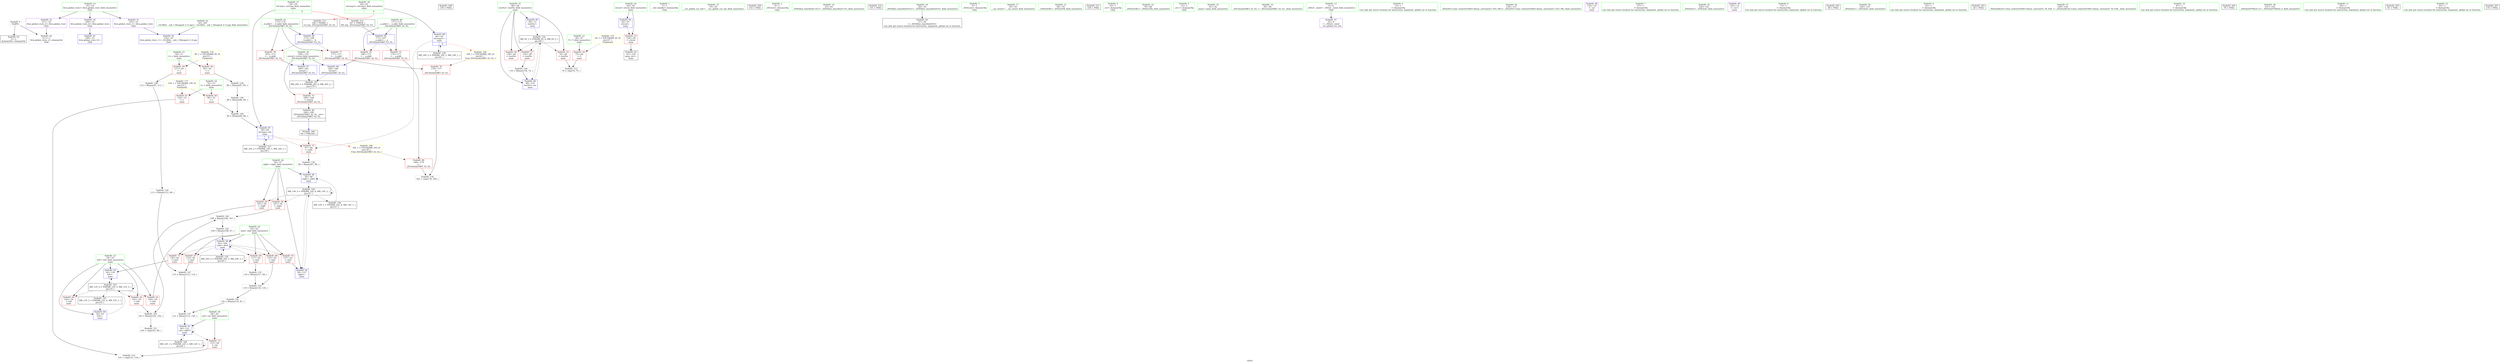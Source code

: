 digraph "SVFG" {
	label="SVFG";

	Node0x5576d0910d40 [shape=record,color=grey,label="{NodeID: 0\nNullPtr}"];
	Node0x5576d0910d40 -> Node0x5576d0928b50[style=solid];
	Node0x5576d0910d40 -> Node0x5576d092bd40[style=solid];
	Node0x5576d0929090 [shape=record,color=blue,label="{NodeID: 97\n169\<--183\nretval\<--\n_ZSt3minIyERKT_S2_S2_\n}"];
	Node0x5576d0929090 -> Node0x5576d093a080[style=dashed];
	Node0x5576d09270f0 [shape=record,color=green,label="{NodeID: 14\n14\<--18\nllvm.global_ctors\<--llvm.global_ctors_field_insensitive\nGlob }"];
	Node0x5576d09270f0 -> Node0x5576d092a180[style=solid];
	Node0x5576d09270f0 -> Node0x5576d092a280[style=solid];
	Node0x5576d09270f0 -> Node0x5576d092a380[style=solid];
	Node0x5576d0927d70 [shape=record,color=green,label="{NodeID: 28\n60\<--61\nref.tmp3\<--ref.tmp3_field_insensitive\nmain\n|{|<s1>6}}"];
	Node0x5576d0927d70 -> Node0x5576d092c180[style=solid];
	Node0x5576d0927d70:s1 -> Node0x5576d0946e70[style=solid,color=red];
	Node0x5576d0946940 [shape=record,color=black,label="{NodeID: 208\n139 = PHI()\n}"];
	Node0x5576d0928a50 [shape=record,color=green,label="{NodeID: 42\n16\<--205\n_GLOBAL__sub_I_Dlougach_0_0.cpp\<--_GLOBAL__sub_I_Dlougach_0_0.cpp_field_insensitive\n}"];
	Node0x5576d0928a50 -> Node0x5576d092bc40[style=solid];
	Node0x5576d0929990 [shape=record,color=grey,label="{NodeID: 139\n88 = Binary(86, 89, )\n}"];
	Node0x5576d0929990 -> Node0x5576d0930ed0[style=solid];
	Node0x5576d092a6f0 [shape=record,color=red,label="{NodeID: 56\n138\<--48\n\<--testNo\nmain\n}"];
	Node0x5576d09314d0 [shape=record,color=grey,label="{NodeID: 153\n76 = cmp(74, 75, )\n}"];
	Node0x5576d092b250 [shape=record,color=red,label="{NodeID: 70\n127\<--62\n\<--mid\nmain\n}"];
	Node0x5576d092b250 -> Node0x5576d092c4c0[style=solid];
	Node0x5576d093a080 [shape=record,color=black,label="{NodeID: 167\nMR_26V_3 = PHI(MR_26V_4, MR_26V_2, )\npts\{170 \}\n}"];
	Node0x5576d093a080 -> Node0x5576d092b590[style=dashed];
	Node0x5576d092be40 [shape=record,color=blue,label="{NodeID: 84\n44\<--67\nretval\<--\nmain\n}"];
	Node0x5576d092be40 -> Node0x5576d092a480[style=dashed];
	Node0x5576d0926180 [shape=record,color=green,label="{NodeID: 1\n7\<--1\n__dso_handle\<--dummyObj\nGlob }"];
	Node0x5576d0929160 [shape=record,color=blue,label="{NodeID: 98\n169\<--186\nretval\<--\n_ZSt3minIyERKT_S2_S2_\n}"];
	Node0x5576d0929160 -> Node0x5576d093a080[style=dashed];
	Node0x5576d09271f0 [shape=record,color=green,label="{NodeID: 15\n19\<--20\n__cxx_global_var_init\<--__cxx_global_var_init_field_insensitive\n}"];
	Node0x5576d0927e40 [shape=record,color=green,label="{NodeID: 29\n62\<--63\nmid\<--mid_field_insensitive\nmain\n}"];
	Node0x5576d0927e40 -> Node0x5576d092afe0[style=solid];
	Node0x5576d0927e40 -> Node0x5576d092b0b0[style=solid];
	Node0x5576d0927e40 -> Node0x5576d092b180[style=solid];
	Node0x5576d0927e40 -> Node0x5576d092b250[style=solid];
	Node0x5576d0927e40 -> Node0x5576d092b320[style=solid];
	Node0x5576d0927e40 -> Node0x5576d092c320[style=solid];
	Node0x5576d0946a10 [shape=record,color=black,label="{NodeID: 209\n143 = PHI()\n}"];
	Node0x5576d0928b50 [shape=record,color=black,label="{NodeID: 43\n2\<--3\ndummyVal\<--dummyVal\n}"];
	Node0x5576d0929b10 [shape=record,color=grey,label="{NodeID: 140\n108 = Binary(106, 107, )\n}"];
	Node0x5576d0929b10 -> Node0x5576d0930610[style=solid];
	Node0x5576d092a7c0 [shape=record,color=red,label="{NodeID: 57\n154\<--48\n\<--testNo\nmain\n}"];
	Node0x5576d092a7c0 -> Node0x5576d0930d50[style=solid];
	Node0x5576d0935f80 [shape=record,color=black,label="{NodeID: 154\nMR_6V_3 = PHI(MR_6V_4, MR_6V_2, )\npts\{49 \}\n}"];
	Node0x5576d0935f80 -> Node0x5576d092a620[style=dashed];
	Node0x5576d0935f80 -> Node0x5576d092a6f0[style=dashed];
	Node0x5576d0935f80 -> Node0x5576d092a7c0[style=dashed];
	Node0x5576d0935f80 -> Node0x5576d092c660[style=dashed];
	Node0x5576d092b320 [shape=record,color=red,label="{NodeID: 71\n130\<--62\n\<--mid\nmain\n}"];
	Node0x5576d092b320 -> Node0x5576d092c590[style=solid];
	Node0x5576d093a580 [shape=record,color=yellow,style=double,label="{NodeID: 168\n16V_1 = ENCHI(MR_16V_0)\npts\{59 \}\nFun[_ZSt3minIyERKT_S2_S2_]}"];
	Node0x5576d093a580 -> Node0x5576d092ba70[style=dashed];
	Node0x5576d092bf10 [shape=record,color=blue,label="{NodeID: 85\n48\<--72\ntestNo\<--\nmain\n}"];
	Node0x5576d092bf10 -> Node0x5576d0935f80[style=dashed];
	Node0x5576d0926210 [shape=record,color=green,label="{NodeID: 2\n8\<--1\n_ZSt3cin\<--dummyObj\nGlob }"];
	Node0x5576d09272f0 [shape=record,color=green,label="{NodeID: 16\n23\<--24\n_ZNSt8ios_base4InitC1Ev\<--_ZNSt8ios_base4InitC1Ev_field_insensitive\n}"];
	Node0x5576d0927f10 [shape=record,color=green,label="{NodeID: 30\n64\<--65\nval\<--val_field_insensitive\nmain\n}"];
	Node0x5576d0927f10 -> Node0x5576d092b3f0[style=solid];
	Node0x5576d0927f10 -> Node0x5576d092c3f0[style=solid];
	Node0x5576d0946ae0 [shape=record,color=black,label="{NodeID: 210\n145 = PHI()\n}"];
	Node0x5576d0928c50 [shape=record,color=black,label="{NodeID: 44\n27\<--28\n\<--_ZNSt8ios_base4InitD1Ev\nCan only get source location for instruction, argument, global var or function.}"];
	Node0x5576d0929c90 [shape=record,color=grey,label="{NodeID: 141\n120 = Binary(119, 87, )\n}"];
	Node0x5576d0929c90 -> Node0x5576d092f4c0[style=solid];
	Node0x5576d092a890 [shape=record,color=red,label="{NodeID: 58\n85\<--50\n\<--r\nmain\n}"];
	Node0x5576d092a890 -> Node0x5576d0929810[style=solid];
	Node0x5576d0936480 [shape=record,color=black,label="{NodeID: 155\nMR_12V_2 = PHI(MR_12V_4, MR_12V_1, )\npts\{55 \}\n}"];
	Node0x5576d0936480 -> Node0x5576d092bfe0[style=dashed];
	Node0x5576d092b3f0 [shape=record,color=red,label="{NodeID: 72\n123\<--64\n\<--val\nmain\n}"];
	Node0x5576d092b3f0 -> Node0x5576d0931350[style=solid];
	Node0x5576d093b0a0 [shape=record,color=yellow,style=double,label="{NodeID: 169\n18V_1 = ENCHI(MR_18V_0)\npts\{61 \}\nFun[_ZSt3minIyERKT_S2_S2_]}"];
	Node0x5576d093b0a0 -> Node0x5576d092b9a0[style=dashed];
	Node0x5576d092bfe0 [shape=record,color=blue,label="{NodeID: 86\n54\<--83\nleft\<--\nmain\n}"];
	Node0x5576d092bfe0 -> Node0x5576d0938c80[style=dashed];
	Node0x5576d09262a0 [shape=record,color=green,label="{NodeID: 3\n9\<--1\n_ZSt4cout\<--dummyObj\nGlob }"];
	Node0x5576d09273f0 [shape=record,color=green,label="{NodeID: 17\n29\<--30\n__cxa_atexit\<--__cxa_atexit_field_insensitive\n}"];
	Node0x5576d0927fe0 [shape=record,color=green,label="{NodeID: 31\n69\<--70\n_ZNSirsERi\<--_ZNSirsERi_field_insensitive\n}"];
	Node0x5576d0946be0 [shape=record,color=black,label="{NodeID: 211\n148 = PHI()\n}"];
	Node0x5576d0928d50 [shape=record,color=black,label="{NodeID: 45\n43\<--158\nmain_ret\<--\nmain\n}"];
	Node0x5576d0929e10 [shape=record,color=grey,label="{NodeID: 142\n119 = Binary(116, 118, )\n}"];
	Node0x5576d0929e10 -> Node0x5576d0929c90[style=solid];
	Node0x5576d092a960 [shape=record,color=red,label="{NodeID: 59\n111\<--50\n\<--r\nmain\n}"];
	Node0x5576d092a960 -> Node0x5576d0930a50[style=solid];
	Node0x5576d0936980 [shape=record,color=black,label="{NodeID: 156\nMR_14V_2 = PHI(MR_14V_4, MR_14V_1, )\npts\{57 \}\n}"];
	Node0x5576d0936980 -> Node0x5576d092c250[style=dashed];
	Node0x5576d092b4c0 [shape=record,color=red,label="{NodeID: 73\n97\<--94\n\<--call4\nmain\n}"];
	Node0x5576d092b4c0 -> Node0x5576d092f340[style=solid];
	Node0x5576d092c0b0 [shape=record,color=blue,label="{NodeID: 87\n58\<--90\nref.tmp\<--div\nmain\n|{|<s2>6}}"];
	Node0x5576d092c0b0 -> Node0x5576d092b4c0[style=dashed];
	Node0x5576d092c0b0 -> Node0x5576d0936e80[style=dashed];
	Node0x5576d092c0b0:s2 -> Node0x5576d093a580[style=dashed,color=red];
	Node0x5576d0926330 [shape=record,color=green,label="{NodeID: 4\n10\<--1\n.str\<--dummyObj\nGlob }"];
	Node0x5576d09274f0 [shape=record,color=green,label="{NodeID: 18\n28\<--34\n_ZNSt8ios_base4InitD1Ev\<--_ZNSt8ios_base4InitD1Ev_field_insensitive\n}"];
	Node0x5576d09274f0 -> Node0x5576d0928c50[style=solid];
	Node0x5576d09280e0 [shape=record,color=green,label="{NodeID: 32\n79\<--80\n_ZNSirsERy\<--_ZNSirsERy_field_insensitive\n}"];
	Node0x5576d0946cb0 [shape=record,color=black,label="{NodeID: 212\n167 = PHI(58, )\n0th arg _ZSt3minIyERKT_S2_S2_ }"];
	Node0x5576d0946cb0 -> Node0x5576d092c730[style=solid];
	Node0x5576d0928e20 [shape=record,color=black,label="{NodeID: 46\n166\<--189\n_ZSt3minIyERKT_S2_S2__ret\<--\n_ZSt3minIyERKT_S2_S2_\n|{<s0>6}}"];
	Node0x5576d0928e20:s0 -> Node0x5576d09466b0[style=solid,color=blue];
	Node0x5576d0930610 [shape=record,color=grey,label="{NodeID: 143\n109 = Binary(108, 87, )\n}"];
	Node0x5576d0930610 -> Node0x5576d092c320[style=solid];
	Node0x5576d092aa30 [shape=record,color=red,label="{NodeID: 60\n84\<--52\n\<--t\nmain\n}"];
	Node0x5576d092aa30 -> Node0x5576d0930ed0[style=solid];
	Node0x5576d0936e80 [shape=record,color=black,label="{NodeID: 157\nMR_16V_2 = PHI(MR_16V_3, MR_16V_1, )\npts\{59 \}\n}"];
	Node0x5576d0936e80 -> Node0x5576d092c0b0[style=dashed];
	Node0x5576d092b590 [shape=record,color=red,label="{NodeID: 74\n189\<--169\n\<--retval\n_ZSt3minIyERKT_S2_S2_\n}"];
	Node0x5576d092b590 -> Node0x5576d0928e20[style=solid];
	Node0x5576d092c180 [shape=record,color=blue,label="{NodeID: 88\n60\<--93\nref.tmp3\<--\nmain\n|{|<s2>6}}"];
	Node0x5576d092c180 -> Node0x5576d092b4c0[style=dashed];
	Node0x5576d092c180 -> Node0x5576d0937380[style=dashed];
	Node0x5576d092c180:s2 -> Node0x5576d093b0a0[style=dashed,color=red];
	Node0x5576d0926b70 [shape=record,color=green,label="{NodeID: 5\n12\<--1\n.str.1\<--dummyObj\nGlob }"];
	Node0x5576d09275f0 [shape=record,color=green,label="{NodeID: 19\n41\<--42\nmain\<--main_field_insensitive\n}"];
	Node0x5576d09281e0 [shape=record,color=green,label="{NodeID: 33\n95\<--96\n_ZSt3minIyERKT_S2_S2_\<--_ZSt3minIyERKT_S2_S2__field_insensitive\n}"];
	Node0x5576d0946e70 [shape=record,color=black,label="{NodeID: 213\n168 = PHI(60, )\n1st arg _ZSt3minIyERKT_S2_S2_ }"];
	Node0x5576d0946e70 -> Node0x5576d0928fc0[style=solid];
	Node0x5576d0928ef0 [shape=record,color=purple,label="{NodeID: 47\n25\<--4\n\<--_ZStL8__ioinit\n__cxx_global_var_init\n}"];
	Node0x5576d0930750 [shape=record,color=grey,label="{NodeID: 144\n103 = Binary(101, 102, )\n}"];
	Node0x5576d0930750 -> Node0x5576d09311d0[style=solid];
	Node0x5576d092ab00 [shape=record,color=red,label="{NodeID: 61\n124\<--52\n\<--t\nmain\n}"];
	Node0x5576d092ab00 -> Node0x5576d0931350[style=solid];
	Node0x5576d0937380 [shape=record,color=black,label="{NodeID: 158\nMR_18V_2 = PHI(MR_18V_3, MR_18V_1, )\npts\{61 \}\n}"];
	Node0x5576d0937380 -> Node0x5576d092c180[style=dashed];
	Node0x5576d092b660 [shape=record,color=red,label="{NodeID: 75\n179\<--171\n\<--__a.addr\n_ZSt3minIyERKT_S2_S2_\n}"];
	Node0x5576d092b660 -> Node0x5576d092ba70[style=solid];
	Node0x5576d092c250 [shape=record,color=blue,label="{NodeID: 89\n56\<--98\nright\<--add5\nmain\n}"];
	Node0x5576d092c250 -> Node0x5576d0939180[style=dashed];
	Node0x5576d0926c00 [shape=record,color=green,label="{NodeID: 6\n15\<--1\n\<--dummyObj\nCan only get source location for instruction, argument, global var or function.}"];
	Node0x5576d09276f0 [shape=record,color=green,label="{NodeID: 20\n44\<--45\nretval\<--retval_field_insensitive\nmain\n}"];
	Node0x5576d09276f0 -> Node0x5576d092a480[style=solid];
	Node0x5576d09276f0 -> Node0x5576d092be40[style=solid];
	Node0x5576d09282e0 [shape=record,color=green,label="{NodeID: 34\n136\<--137\n_ZStlsISt11char_traitsIcEERSt13basic_ostreamIcT_ES5_PKc\<--_ZStlsISt11char_traitsIcEERSt13basic_ostreamIcT_ES5_PKc_field_insensitive\n}"];
	Node0x5576d0929fe0 [shape=record,color=purple,label="{NodeID: 48\n134\<--10\n\<--.str\nmain\n}"];
	Node0x5576d09308d0 [shape=record,color=grey,label="{NodeID: 145\n113 = Binary(112, 89, )\n}"];
	Node0x5576d09308d0 -> Node0x5576d0930bd0[style=solid];
	Node0x5576d092abd0 [shape=record,color=red,label="{NodeID: 62\n102\<--54\n\<--left\nmain\n}"];
	Node0x5576d092abd0 -> Node0x5576d0930750[style=solid];
	Node0x5576d0937880 [shape=record,color=black,label="{NodeID: 159\nMR_20V_2 = PHI(MR_20V_3, MR_20V_1, )\npts\{63 \}\n}"];
	Node0x5576d0937880 -> Node0x5576d092c320[style=dashed];
	Node0x5576d0937880 -> Node0x5576d0937880[style=dashed];
	Node0x5576d092b730 [shape=record,color=red,label="{NodeID: 76\n186\<--171\n\<--__a.addr\n_ZSt3minIyERKT_S2_S2_\n}"];
	Node0x5576d092b730 -> Node0x5576d0929160[style=solid];
	Node0x5576d092c320 [shape=record,color=blue,label="{NodeID: 90\n62\<--109\nmid\<--div8\nmain\n}"];
	Node0x5576d092c320 -> Node0x5576d092afe0[style=dashed];
	Node0x5576d092c320 -> Node0x5576d092b0b0[style=dashed];
	Node0x5576d092c320 -> Node0x5576d092b180[style=dashed];
	Node0x5576d092c320 -> Node0x5576d092b250[style=dashed];
	Node0x5576d092c320 -> Node0x5576d092b320[style=dashed];
	Node0x5576d092c320 -> Node0x5576d092c320[style=dashed];
	Node0x5576d092c320 -> Node0x5576d0937880[style=dashed];
	Node0x5576d0926c90 [shape=record,color=green,label="{NodeID: 7\n67\<--1\n\<--dummyObj\nCan only get source location for instruction, argument, global var or function.}"];
	Node0x5576d09277c0 [shape=record,color=green,label="{NodeID: 21\n46\<--47\nT\<--T_field_insensitive\nmain\n}"];
	Node0x5576d09277c0 -> Node0x5576d092a550[style=solid];
	Node0x5576d09283e0 [shape=record,color=green,label="{NodeID: 35\n140\<--141\n_ZNSolsEi\<--_ZNSolsEi_field_insensitive\n}"];
	Node0x5576d092a0b0 [shape=record,color=purple,label="{NodeID: 49\n142\<--12\n\<--.str.1\nmain\n}"];
	Node0x5576d0930a50 [shape=record,color=grey,label="{NodeID: 146\n112 = Binary(87, 111, )\n}"];
	Node0x5576d0930a50 -> Node0x5576d09308d0[style=solid];
	Node0x5576d092aca0 [shape=record,color=red,label="{NodeID: 63\n106\<--54\n\<--left\nmain\n}"];
	Node0x5576d092aca0 -> Node0x5576d0929b10[style=solid];
	Node0x5576d0937d80 [shape=record,color=black,label="{NodeID: 160\nMR_22V_2 = PHI(MR_22V_3, MR_22V_1, )\npts\{65 \}\n}"];
	Node0x5576d0937d80 -> Node0x5576d092c3f0[style=dashed];
	Node0x5576d0937d80 -> Node0x5576d0937d80[style=dashed];
	Node0x5576d092b800 [shape=record,color=red,label="{NodeID: 77\n177\<--173\n\<--__b.addr\n_ZSt3minIyERKT_S2_S2_\n}"];
	Node0x5576d092b800 -> Node0x5576d092b9a0[style=solid];
	Node0x5576d093b530 [shape=record,color=yellow,style=double,label="{NodeID: 174\n4V_1 = ENCHI(MR_4V_0)\npts\{47 \}\nFun[main]}"];
	Node0x5576d093b530 -> Node0x5576d092a550[style=dashed];
	Node0x5576d092c3f0 [shape=record,color=blue,label="{NodeID: 91\n64\<--121\nval\<--add15\nmain\n}"];
	Node0x5576d092c3f0 -> Node0x5576d092b3f0[style=dashed];
	Node0x5576d092c3f0 -> Node0x5576d092c3f0[style=dashed];
	Node0x5576d092c3f0 -> Node0x5576d0937d80[style=dashed];
	Node0x5576d0926d20 [shape=record,color=green,label="{NodeID: 8\n72\<--1\n\<--dummyObj\nCan only get source location for instruction, argument, global var or function.}"];
	Node0x5576d0927890 [shape=record,color=green,label="{NodeID: 22\n48\<--49\ntestNo\<--testNo_field_insensitive\nmain\n}"];
	Node0x5576d0927890 -> Node0x5576d092a620[style=solid];
	Node0x5576d0927890 -> Node0x5576d092a6f0[style=solid];
	Node0x5576d0927890 -> Node0x5576d092a7c0[style=solid];
	Node0x5576d0927890 -> Node0x5576d092bf10[style=solid];
	Node0x5576d0927890 -> Node0x5576d092c660[style=solid];
	Node0x5576d072d010 [shape=record,color=black,label="{NodeID: 202\n68 = PHI()\n}"];
	Node0x5576d09284e0 [shape=record,color=green,label="{NodeID: 36\n146\<--147\n_ZNSolsEy\<--_ZNSolsEy_field_insensitive\n}"];
	Node0x5576d092a180 [shape=record,color=purple,label="{NodeID: 50\n209\<--14\nllvm.global_ctors_0\<--llvm.global_ctors\nGlob }"];
	Node0x5576d092a180 -> Node0x5576d092bb40[style=solid];
	Node0x5576d0930bd0 [shape=record,color=grey,label="{NodeID: 147\n115 = Binary(113, 114, )\n}"];
	Node0x5576d0930bd0 -> Node0x5576d092f4c0[style=solid];
	Node0x5576d092ad70 [shape=record,color=red,label="{NodeID: 64\n144\<--54\n\<--left\nmain\n}"];
	Node0x5576d092b8d0 [shape=record,color=red,label="{NodeID: 78\n183\<--173\n\<--__b.addr\n_ZSt3minIyERKT_S2_S2_\n}"];
	Node0x5576d092b8d0 -> Node0x5576d0929090[style=solid];
	Node0x5576d092c4c0 [shape=record,color=blue,label="{NodeID: 92\n56\<--127\nright\<--\nmain\n}"];
	Node0x5576d092c4c0 -> Node0x5576d0939180[style=dashed];
	Node0x5576d0926db0 [shape=record,color=green,label="{NodeID: 9\n83\<--1\n\<--dummyObj\nCan only get source location for instruction, argument, global var or function.}"];
	Node0x5576d0927960 [shape=record,color=green,label="{NodeID: 23\n50\<--51\nr\<--r_field_insensitive\nmain\n}"];
	Node0x5576d0927960 -> Node0x5576d092a890[style=solid];
	Node0x5576d0927960 -> Node0x5576d092a960[style=solid];
	Node0x5576d09459d0 [shape=record,color=black,label="{NodeID: 203\n26 = PHI()\n}"];
	Node0x5576d09285e0 [shape=record,color=green,label="{NodeID: 37\n149\<--150\n_ZSt4endlIcSt11char_traitsIcEERSt13basic_ostreamIT_T0_ES6_\<--_ZSt4endlIcSt11char_traitsIcEERSt13basic_ostreamIT_T0_ES6__field_insensitive\n}"];
	Node0x5576d092a280 [shape=record,color=purple,label="{NodeID: 51\n210\<--14\nllvm.global_ctors_1\<--llvm.global_ctors\nGlob }"];
	Node0x5576d092a280 -> Node0x5576d092bc40[style=solid];
	Node0x5576d0930d50 [shape=record,color=grey,label="{NodeID: 148\n155 = Binary(154, 72, )\n}"];
	Node0x5576d0930d50 -> Node0x5576d092c660[style=solid];
	Node0x5576d092ae40 [shape=record,color=red,label="{NodeID: 65\n101\<--56\n\<--right\nmain\n}"];
	Node0x5576d092ae40 -> Node0x5576d0930750[style=solid];
	Node0x5576d092b9a0 [shape=record,color=red,label="{NodeID: 79\n178\<--177\n\<--\n_ZSt3minIyERKT_S2_S2_\n}"];
	Node0x5576d092b9a0 -> Node0x5576d0931050[style=solid];
	Node0x5576d093b6f0 [shape=record,color=yellow,style=double,label="{NodeID: 176\n8V_1 = ENCHI(MR_8V_0)\npts\{51 \}\nFun[main]}"];
	Node0x5576d093b6f0 -> Node0x5576d092a890[style=dashed];
	Node0x5576d093b6f0 -> Node0x5576d092a960[style=dashed];
	Node0x5576d092c590 [shape=record,color=blue,label="{NodeID: 93\n54\<--130\nleft\<--\nmain\n}"];
	Node0x5576d092c590 -> Node0x5576d0938c80[style=dashed];
	Node0x5576d0926e40 [shape=record,color=green,label="{NodeID: 10\n87\<--1\n\<--dummyObj\nCan only get source location for instruction, argument, global var or function.}"];
	Node0x5576d0927a30 [shape=record,color=green,label="{NodeID: 24\n52\<--53\nt\<--t_field_insensitive\nmain\n}"];
	Node0x5576d0927a30 -> Node0x5576d092aa30[style=solid];
	Node0x5576d0927a30 -> Node0x5576d092ab00[style=solid];
	Node0x5576d0946480 [shape=record,color=black,label="{NodeID: 204\n78 = PHI()\n}"];
	Node0x5576d09286e0 [shape=record,color=green,label="{NodeID: 38\n151\<--152\n_ZNSolsEPFRSoS_E\<--_ZNSolsEPFRSoS_E_field_insensitive\n}"];
	Node0x5576d092f1c0 [shape=record,color=grey,label="{NodeID: 135\n118 = Binary(117, 89, )\n}"];
	Node0x5576d092f1c0 -> Node0x5576d0929e10[style=solid];
	Node0x5576d092a380 [shape=record,color=purple,label="{NodeID: 52\n211\<--14\nllvm.global_ctors_2\<--llvm.global_ctors\nGlob }"];
	Node0x5576d092a380 -> Node0x5576d092bd40[style=solid];
	Node0x5576d0930ed0 [shape=record,color=grey,label="{NodeID: 149\n90 = Binary(84, 88, )\n}"];
	Node0x5576d0930ed0 -> Node0x5576d092c0b0[style=solid];
	Node0x5576d092af10 [shape=record,color=red,label="{NodeID: 66\n107\<--56\n\<--right\nmain\n}"];
	Node0x5576d092af10 -> Node0x5576d0929b10[style=solid];
	Node0x5576d0938c80 [shape=record,color=black,label="{NodeID: 163\nMR_12V_4 = PHI(MR_12V_5, MR_12V_3, )\npts\{55 \}\n}"];
	Node0x5576d0938c80 -> Node0x5576d092abd0[style=dashed];
	Node0x5576d0938c80 -> Node0x5576d092aca0[style=dashed];
	Node0x5576d0938c80 -> Node0x5576d092ad70[style=dashed];
	Node0x5576d0938c80 -> Node0x5576d092c590[style=dashed];
	Node0x5576d0938c80 -> Node0x5576d0936480[style=dashed];
	Node0x5576d0938c80 -> Node0x5576d0938c80[style=dashed];
	Node0x5576d092ba70 [shape=record,color=red,label="{NodeID: 80\n180\<--179\n\<--\n_ZSt3minIyERKT_S2_S2_\n}"];
	Node0x5576d092ba70 -> Node0x5576d0931050[style=solid];
	Node0x5576d093b7d0 [shape=record,color=yellow,style=double,label="{NodeID: 177\n10V_1 = ENCHI(MR_10V_0)\npts\{53 \}\nFun[main]}"];
	Node0x5576d093b7d0 -> Node0x5576d092aa30[style=dashed];
	Node0x5576d093b7d0 -> Node0x5576d092ab00[style=dashed];
	Node0x5576d092c660 [shape=record,color=blue,label="{NodeID: 94\n48\<--155\ntestNo\<--inc\nmain\n}"];
	Node0x5576d092c660 -> Node0x5576d0935f80[style=dashed];
	Node0x5576d0926ed0 [shape=record,color=green,label="{NodeID: 11\n89\<--1\n\<--dummyObj\nCan only get source location for instruction, argument, global var or function.}"];
	Node0x5576d0927b00 [shape=record,color=green,label="{NodeID: 25\n54\<--55\nleft\<--left_field_insensitive\nmain\n}"];
	Node0x5576d0927b00 -> Node0x5576d092abd0[style=solid];
	Node0x5576d0927b00 -> Node0x5576d092aca0[style=solid];
	Node0x5576d0927b00 -> Node0x5576d092ad70[style=solid];
	Node0x5576d0927b00 -> Node0x5576d092bfe0[style=solid];
	Node0x5576d0927b00 -> Node0x5576d092c590[style=solid];
	Node0x5576d09465e0 [shape=record,color=black,label="{NodeID: 205\n81 = PHI()\n}"];
	Node0x5576d09287e0 [shape=record,color=green,label="{NodeID: 39\n169\<--170\nretval\<--retval_field_insensitive\n_ZSt3minIyERKT_S2_S2_\n}"];
	Node0x5576d09287e0 -> Node0x5576d092b590[style=solid];
	Node0x5576d09287e0 -> Node0x5576d0929090[style=solid];
	Node0x5576d09287e0 -> Node0x5576d0929160[style=solid];
	Node0x5576d092f340 [shape=record,color=grey,label="{NodeID: 136\n98 = Binary(97, 89, )\n}"];
	Node0x5576d092f340 -> Node0x5576d092c250[style=solid];
	Node0x5576d092a480 [shape=record,color=red,label="{NodeID: 53\n158\<--44\n\<--retval\nmain\n}"];
	Node0x5576d092a480 -> Node0x5576d0928d50[style=solid];
	Node0x5576d0931050 [shape=record,color=grey,label="{NodeID: 150\n181 = cmp(178, 180, )\n}"];
	Node0x5576d092afe0 [shape=record,color=red,label="{NodeID: 67\n114\<--62\n\<--mid\nmain\n}"];
	Node0x5576d092afe0 -> Node0x5576d0930bd0[style=solid];
	Node0x5576d0939180 [shape=record,color=black,label="{NodeID: 164\nMR_14V_4 = PHI(MR_14V_6, MR_14V_3, )\npts\{57 \}\n}"];
	Node0x5576d0939180 -> Node0x5576d092ae40[style=dashed];
	Node0x5576d0939180 -> Node0x5576d092af10[style=dashed];
	Node0x5576d0939180 -> Node0x5576d092c4c0[style=dashed];
	Node0x5576d0939180 -> Node0x5576d0936980[style=dashed];
	Node0x5576d0939180 -> Node0x5576d0939180[style=dashed];
	Node0x5576d092bb40 [shape=record,color=blue,label="{NodeID: 81\n209\<--15\nllvm.global_ctors_0\<--\nGlob }"];
	Node0x5576d092c730 [shape=record,color=blue,label="{NodeID: 95\n171\<--167\n__a.addr\<--__a\n_ZSt3minIyERKT_S2_S2_\n}"];
	Node0x5576d092c730 -> Node0x5576d092b660[style=dashed];
	Node0x5576d092c730 -> Node0x5576d092b730[style=dashed];
	Node0x5576d0926f60 [shape=record,color=green,label="{NodeID: 12\n93\<--1\n\<--dummyObj\nCan only get source location for instruction, argument, global var or function.}"];
	Node0x5576d0927bd0 [shape=record,color=green,label="{NodeID: 26\n56\<--57\nright\<--right_field_insensitive\nmain\n}"];
	Node0x5576d0927bd0 -> Node0x5576d092ae40[style=solid];
	Node0x5576d0927bd0 -> Node0x5576d092af10[style=solid];
	Node0x5576d0927bd0 -> Node0x5576d092c250[style=solid];
	Node0x5576d0927bd0 -> Node0x5576d092c4c0[style=solid];
	Node0x5576d09466b0 [shape=record,color=black,label="{NodeID: 206\n94 = PHI(166, )\n}"];
	Node0x5576d09466b0 -> Node0x5576d092b4c0[style=solid];
	Node0x5576d09288b0 [shape=record,color=green,label="{NodeID: 40\n171\<--172\n__a.addr\<--__a.addr_field_insensitive\n_ZSt3minIyERKT_S2_S2_\n}"];
	Node0x5576d09288b0 -> Node0x5576d092b660[style=solid];
	Node0x5576d09288b0 -> Node0x5576d092b730[style=solid];
	Node0x5576d09288b0 -> Node0x5576d092c730[style=solid];
	Node0x5576d092f4c0 [shape=record,color=grey,label="{NodeID: 137\n121 = Binary(115, 120, )\n}"];
	Node0x5576d092f4c0 -> Node0x5576d092c3f0[style=solid];
	Node0x5576d092a550 [shape=record,color=red,label="{NodeID: 54\n75\<--46\n\<--T\nmain\n}"];
	Node0x5576d092a550 -> Node0x5576d09314d0[style=solid];
	Node0x5576d09311d0 [shape=record,color=grey,label="{NodeID: 151\n104 = cmp(103, 89, )\n}"];
	Node0x5576d092b0b0 [shape=record,color=red,label="{NodeID: 68\n116\<--62\n\<--mid\nmain\n}"];
	Node0x5576d092b0b0 -> Node0x5576d0929e10[style=solid];
	Node0x5576d092bc40 [shape=record,color=blue,label="{NodeID: 82\n210\<--16\nllvm.global_ctors_1\<--_GLOBAL__sub_I_Dlougach_0_0.cpp\nGlob }"];
	Node0x5576d0928fc0 [shape=record,color=blue,label="{NodeID: 96\n173\<--168\n__b.addr\<--__b\n_ZSt3minIyERKT_S2_S2_\n}"];
	Node0x5576d0928fc0 -> Node0x5576d092b800[style=dashed];
	Node0x5576d0928fc0 -> Node0x5576d092b8d0[style=dashed];
	Node0x5576d0926ff0 [shape=record,color=green,label="{NodeID: 13\n4\<--6\n_ZStL8__ioinit\<--_ZStL8__ioinit_field_insensitive\nGlob }"];
	Node0x5576d0926ff0 -> Node0x5576d0928ef0[style=solid];
	Node0x5576d0927ca0 [shape=record,color=green,label="{NodeID: 27\n58\<--59\nref.tmp\<--ref.tmp_field_insensitive\nmain\n|{|<s1>6}}"];
	Node0x5576d0927ca0 -> Node0x5576d092c0b0[style=solid];
	Node0x5576d0927ca0:s1 -> Node0x5576d0946cb0[style=solid,color=red];
	Node0x5576d0946870 [shape=record,color=black,label="{NodeID: 207\n135 = PHI()\n}"];
	Node0x5576d0928980 [shape=record,color=green,label="{NodeID: 41\n173\<--174\n__b.addr\<--__b.addr_field_insensitive\n_ZSt3minIyERKT_S2_S2_\n}"];
	Node0x5576d0928980 -> Node0x5576d092b800[style=solid];
	Node0x5576d0928980 -> Node0x5576d092b8d0[style=solid];
	Node0x5576d0928980 -> Node0x5576d0928fc0[style=solid];
	Node0x5576d0929810 [shape=record,color=grey,label="{NodeID: 138\n86 = Binary(87, 85, )\n}"];
	Node0x5576d0929810 -> Node0x5576d0929990[style=solid];
	Node0x5576d092a620 [shape=record,color=red,label="{NodeID: 55\n74\<--48\n\<--testNo\nmain\n}"];
	Node0x5576d092a620 -> Node0x5576d09314d0[style=solid];
	Node0x5576d0931350 [shape=record,color=grey,label="{NodeID: 152\n125 = cmp(123, 124, )\n}"];
	Node0x5576d092b180 [shape=record,color=red,label="{NodeID: 69\n117\<--62\n\<--mid\nmain\n}"];
	Node0x5576d092b180 -> Node0x5576d092f1c0[style=solid];
	Node0x5576d092bd40 [shape=record,color=blue, style = dotted,label="{NodeID: 83\n211\<--3\nllvm.global_ctors_2\<--dummyVal\nGlob }"];
}
